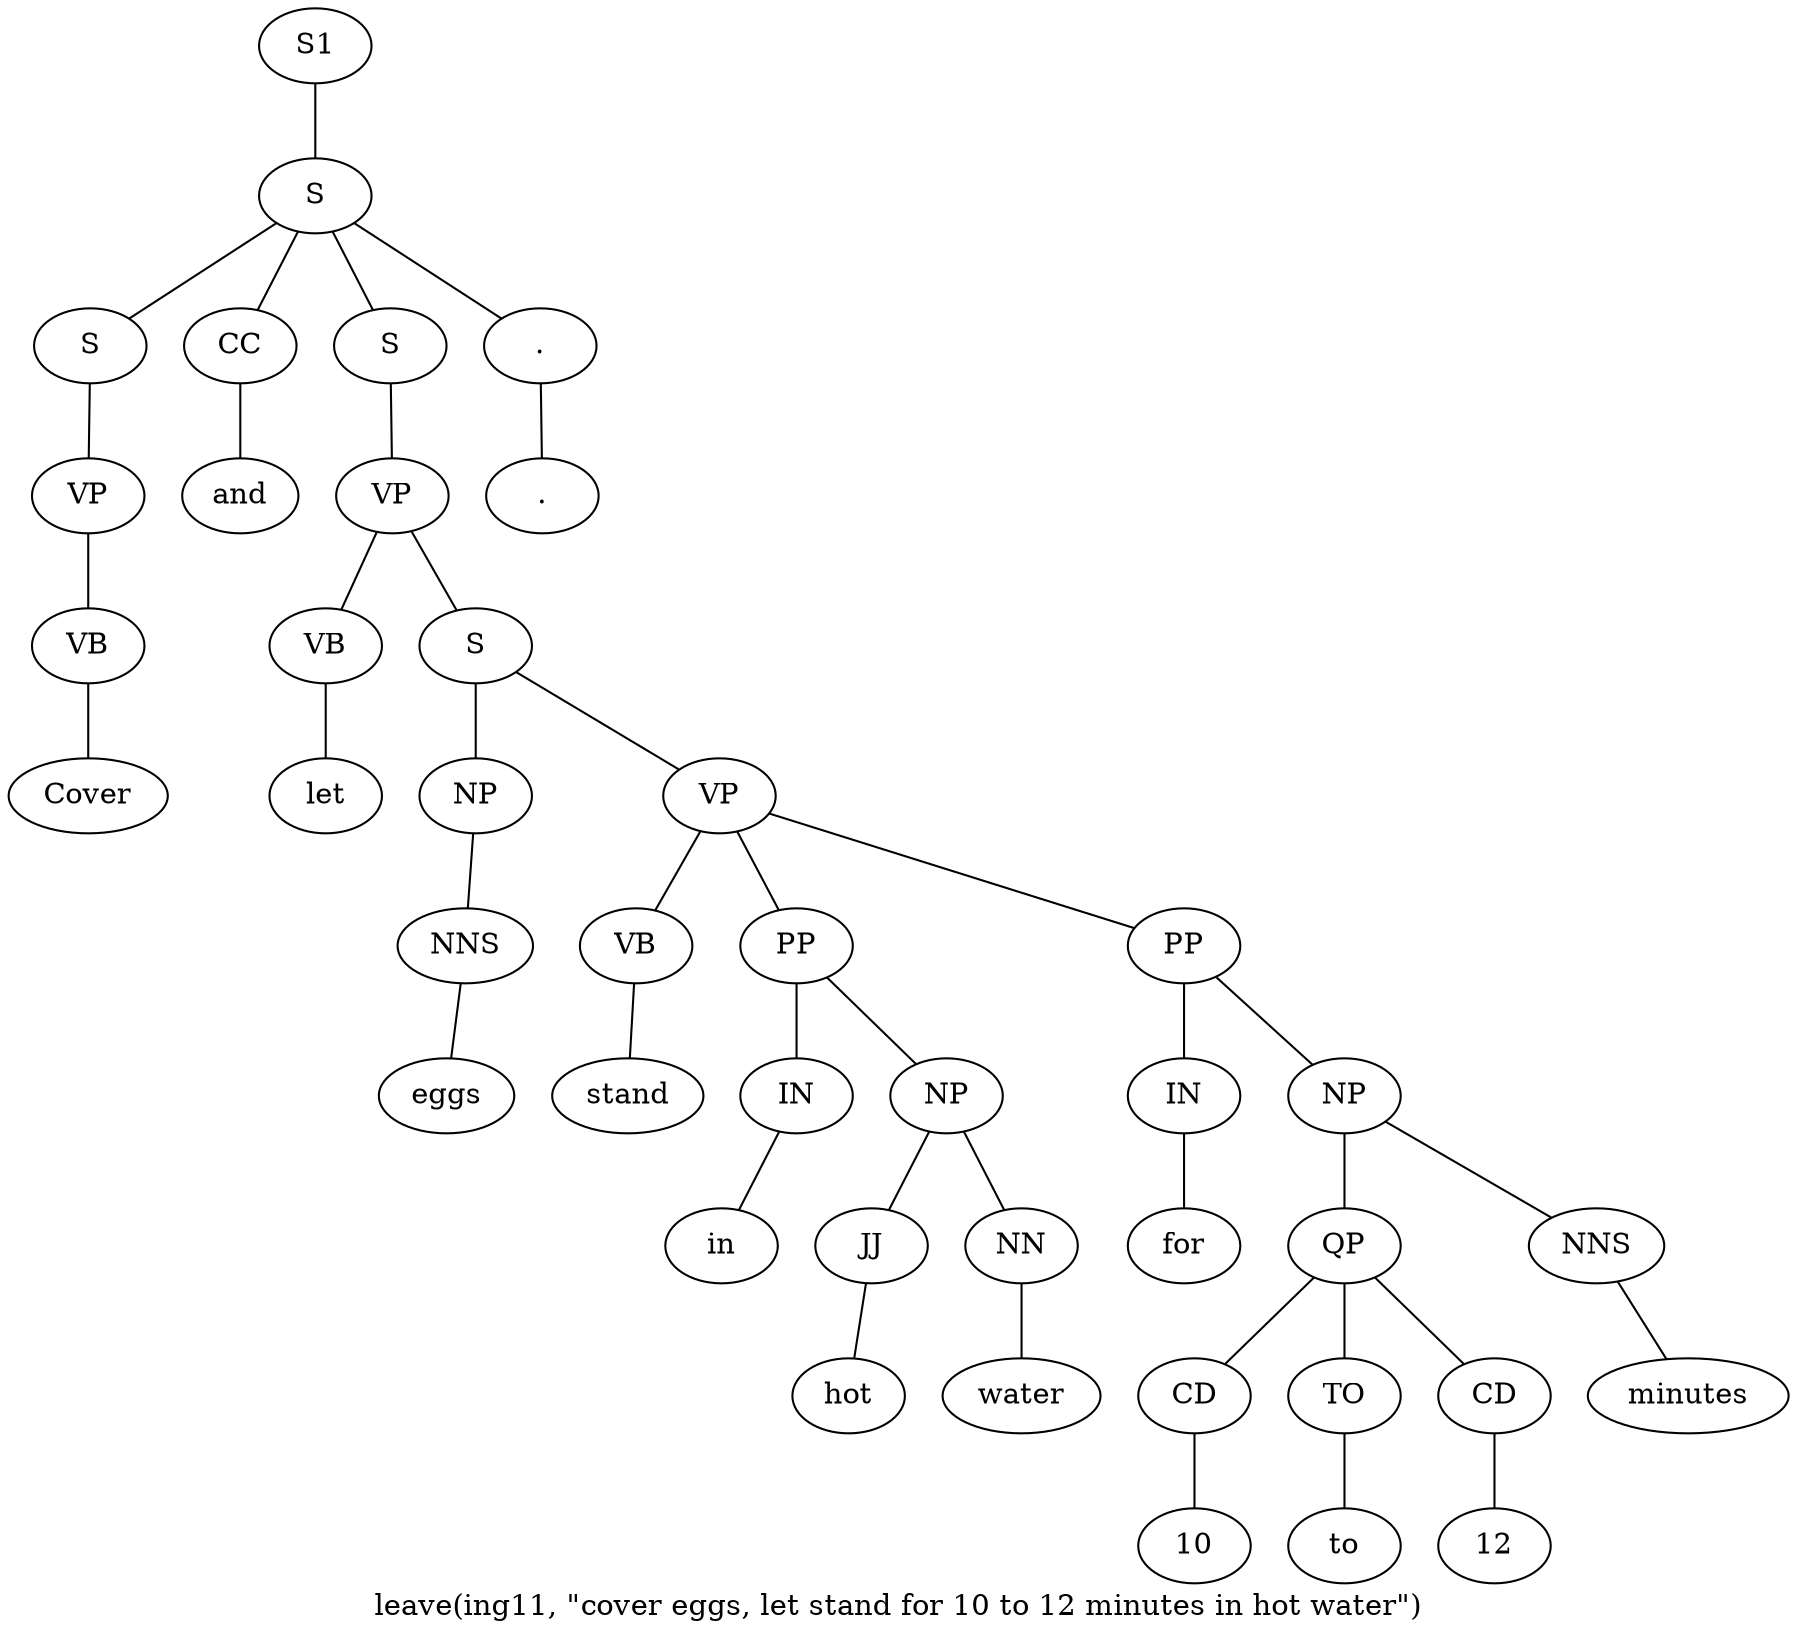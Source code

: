graph SyntaxGraph {
	label = "leave(ing11, \"cover eggs, let stand for 10 to 12 minutes in hot water\")";
	Node0 [label="S1"];
	Node1 [label="S"];
	Node2 [label="S"];
	Node3 [label="VP"];
	Node4 [label="VB"];
	Node5 [label="Cover"];
	Node6 [label="CC"];
	Node7 [label="and"];
	Node8 [label="S"];
	Node9 [label="VP"];
	Node10 [label="VB"];
	Node11 [label="let"];
	Node12 [label="S"];
	Node13 [label="NP"];
	Node14 [label="NNS"];
	Node15 [label="eggs"];
	Node16 [label="VP"];
	Node17 [label="VB"];
	Node18 [label="stand"];
	Node19 [label="PP"];
	Node20 [label="IN"];
	Node21 [label="in"];
	Node22 [label="NP"];
	Node23 [label="JJ"];
	Node24 [label="hot"];
	Node25 [label="NN"];
	Node26 [label="water"];
	Node27 [label="PP"];
	Node28 [label="IN"];
	Node29 [label="for"];
	Node30 [label="NP"];
	Node31 [label="QP"];
	Node32 [label="CD"];
	Node33 [label="10"];
	Node34 [label="TO"];
	Node35 [label="to"];
	Node36 [label="CD"];
	Node37 [label="12"];
	Node38 [label="NNS"];
	Node39 [label="minutes"];
	Node40 [label="."];
	Node41 [label="."];

	Node0 -- Node1;
	Node1 -- Node2;
	Node1 -- Node6;
	Node1 -- Node8;
	Node1 -- Node40;
	Node2 -- Node3;
	Node3 -- Node4;
	Node4 -- Node5;
	Node6 -- Node7;
	Node8 -- Node9;
	Node9 -- Node10;
	Node9 -- Node12;
	Node10 -- Node11;
	Node12 -- Node13;
	Node12 -- Node16;
	Node13 -- Node14;
	Node14 -- Node15;
	Node16 -- Node17;
	Node16 -- Node19;
	Node16 -- Node27;
	Node17 -- Node18;
	Node19 -- Node20;
	Node19 -- Node22;
	Node20 -- Node21;
	Node22 -- Node23;
	Node22 -- Node25;
	Node23 -- Node24;
	Node25 -- Node26;
	Node27 -- Node28;
	Node27 -- Node30;
	Node28 -- Node29;
	Node30 -- Node31;
	Node30 -- Node38;
	Node31 -- Node32;
	Node31 -- Node34;
	Node31 -- Node36;
	Node32 -- Node33;
	Node34 -- Node35;
	Node36 -- Node37;
	Node38 -- Node39;
	Node40 -- Node41;
}